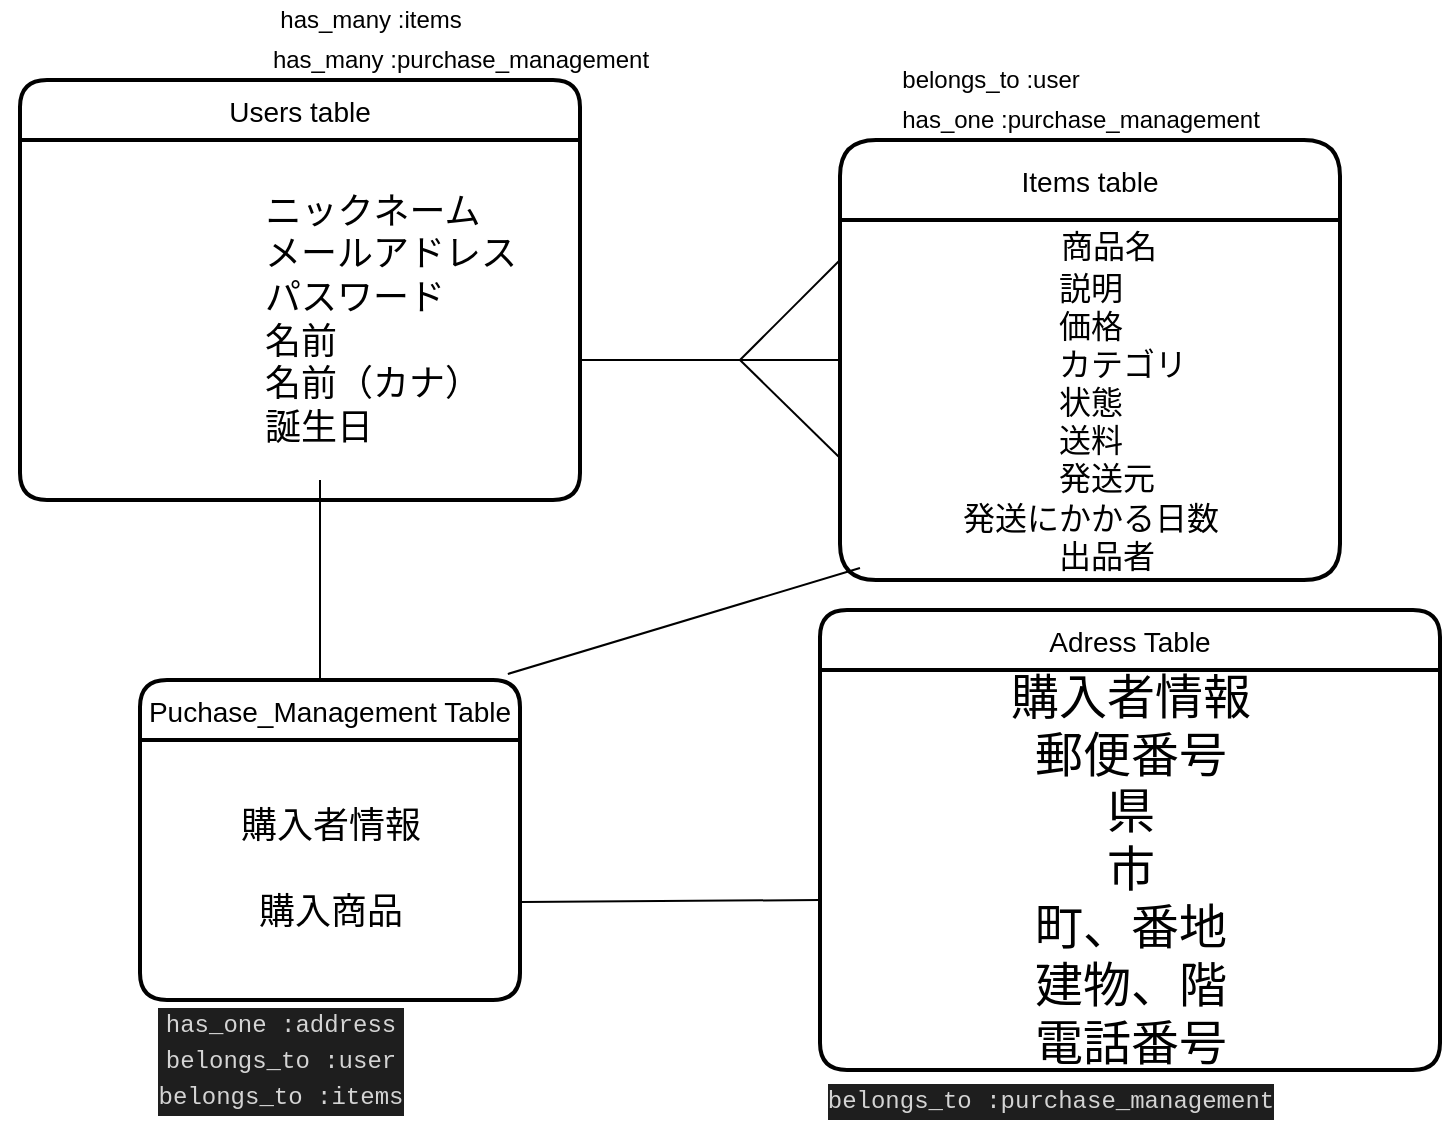 <mxfile>
    <diagram id="UqKcPkvTT9ZwCnCNFFZv" name="ページ1">
        <mxGraphModel dx="896" dy="580" grid="1" gridSize="10" guides="1" tooltips="1" connect="1" arrows="1" fold="1" page="1" pageScale="1" pageWidth="850" pageHeight="1100" math="0" shadow="0">
            <root>
                <mxCell id="0"/>
                <mxCell id="1" parent="0"/>
                <mxCell id="2" value="Users table" style="swimlane;childLayout=stackLayout;horizontal=1;startSize=30;horizontalStack=0;rounded=1;fontSize=14;fontStyle=0;strokeWidth=2;resizeParent=0;resizeLast=1;shadow=0;dashed=0;align=center;" vertex="1" parent="1">
                    <mxGeometry x="170" y="60" width="280" height="210" as="geometry"/>
                </mxCell>
                <mxCell id="5" value="&lt;font style=&quot;font-size: 18px&quot;&gt;　　　　ニックネーム&lt;br&gt;&lt;/font&gt;&lt;font style=&quot;font-size: 18px&quot;&gt;　　　　　メールアドレス&lt;br&gt;　　　パスワード&lt;br&gt;名前&lt;br&gt;　　　　名前（カナ）&lt;br&gt;　誕生日&lt;br&gt;&lt;/font&gt;" style="text;html=1;align=center;verticalAlign=middle;resizable=0;points=[];autosize=1;" vertex="1" parent="2">
                    <mxGeometry y="30" width="280" height="180" as="geometry"/>
                </mxCell>
                <mxCell id="18" value="Items table" style="swimlane;childLayout=stackLayout;horizontal=1;startSize=40;horizontalStack=0;rounded=1;fontSize=14;fontStyle=0;strokeWidth=2;resizeParent=0;resizeLast=1;shadow=0;dashed=0;align=center;" vertex="1" parent="1">
                    <mxGeometry x="580" y="90" width="250" height="220" as="geometry"/>
                </mxCell>
                <mxCell id="33" value="&lt;font style=&quot;font-size: 18px&quot;&gt;　&lt;/font&gt;&lt;font&gt;&lt;font size=&quot;3&quot;&gt;商品名&lt;br&gt;説明&lt;br&gt;価格&lt;br&gt;　　カテゴリ&lt;br&gt;状態&lt;br&gt;送料&lt;br&gt;　発送元&lt;br&gt;発送にかかる日数&lt;br&gt;　出品者&lt;/font&gt;&lt;br&gt;&lt;/font&gt;" style="text;html=1;align=center;verticalAlign=middle;resizable=0;points=[];autosize=1;" vertex="1" parent="18">
                    <mxGeometry y="40" width="250" height="180" as="geometry"/>
                </mxCell>
                <mxCell id="34" value="" style="line;strokeWidth=1;rotatable=0;dashed=0;labelPosition=right;align=left;verticalAlign=middle;spacingTop=0;spacingLeft=6;points=[];portConstraint=eastwest;" vertex="1" parent="1">
                    <mxGeometry x="450" y="195" width="130" height="10" as="geometry"/>
                </mxCell>
                <mxCell id="36" value="" style="endArrow=none;html=1;" edge="1" parent="1">
                    <mxGeometry width="50" height="50" relative="1" as="geometry">
                        <mxPoint x="530" y="200" as="sourcePoint"/>
                        <mxPoint x="580" y="150" as="targetPoint"/>
                        <Array as="points">
                            <mxPoint x="550" y="180"/>
                        </Array>
                    </mxGeometry>
                </mxCell>
                <mxCell id="38" value="" style="endArrow=none;html=1;exitX=-0.003;exitY=0.657;exitDx=0;exitDy=0;exitPerimeter=0;" edge="1" parent="1" source="33">
                    <mxGeometry width="50" height="50" relative="1" as="geometry">
                        <mxPoint x="480" y="250" as="sourcePoint"/>
                        <mxPoint x="530" y="200" as="targetPoint"/>
                    </mxGeometry>
                </mxCell>
                <mxCell id="39" value="has_many :items" style="text;html=1;align=center;verticalAlign=middle;resizable=0;points=[];autosize=1;" vertex="1" parent="1">
                    <mxGeometry x="160" y="20" width="370" height="20" as="geometry"/>
                </mxCell>
                <mxCell id="40" value="has_many :purchase_management" style="text;html=1;align=center;verticalAlign=middle;resizable=0;points=[];autosize=1;" vertex="1" parent="1">
                    <mxGeometry x="290" y="40" width="200" height="20" as="geometry"/>
                </mxCell>
                <mxCell id="41" value="belongs_to :user" style="text;html=1;align=center;verticalAlign=middle;resizable=0;points=[];autosize=1;" vertex="1" parent="1">
                    <mxGeometry x="605" y="50" width="100" height="20" as="geometry"/>
                </mxCell>
                <mxCell id="42" value="has_one :purchase_management" style="text;html=1;align=center;verticalAlign=middle;resizable=0;points=[];autosize=1;" vertex="1" parent="1">
                    <mxGeometry x="605" y="70" width="190" height="20" as="geometry"/>
                </mxCell>
                <mxCell id="43" value="Adress Table" style="swimlane;childLayout=stackLayout;horizontal=1;startSize=30;horizontalStack=0;rounded=1;fontSize=14;fontStyle=0;strokeWidth=2;resizeParent=0;resizeLast=1;shadow=0;dashed=0;align=center;" vertex="1" parent="1">
                    <mxGeometry x="570" y="325" width="310" height="230" as="geometry">
                        <mxRectangle x="70" y="380" width="120" height="30" as="alternateBounds"/>
                    </mxGeometry>
                </mxCell>
                <mxCell id="46" value="&lt;font style=&quot;font-size: 24px&quot;&gt;購入者情報&lt;br&gt;郵便番号&lt;br&gt;県&lt;br&gt;市&lt;br&gt;町、番地&lt;br&gt;建物、階&lt;br&gt;電話番号&lt;/font&gt;" style="text;html=1;align=center;verticalAlign=middle;resizable=0;points=[];autosize=1;" vertex="1" parent="43">
                    <mxGeometry y="30" width="310" height="200" as="geometry"/>
                </mxCell>
                <mxCell id="47" value="Puchase_Management Table" style="swimlane;childLayout=stackLayout;horizontal=1;startSize=30;horizontalStack=0;rounded=1;fontSize=14;fontStyle=0;strokeWidth=2;resizeParent=0;resizeLast=1;shadow=0;dashed=0;align=center;" vertex="1" parent="1">
                    <mxGeometry x="230" y="360" width="190" height="160" as="geometry"/>
                </mxCell>
                <mxCell id="50" value="&lt;font style=&quot;font-size: 18px&quot;&gt;購入者情報&lt;br&gt;&lt;br&gt;購入商品&lt;/font&gt;" style="text;html=1;align=center;verticalAlign=middle;resizable=0;points=[];autosize=1;" vertex="1" parent="47">
                    <mxGeometry y="30" width="190" height="130" as="geometry"/>
                </mxCell>
                <mxCell id="53" value="&lt;div style=&quot;color: rgb(212 , 212 , 212) ; background-color: rgb(30 , 30 , 30) ; font-family: &amp;#34;menlo&amp;#34; , &amp;#34;monaco&amp;#34; , &amp;#34;courier new&amp;#34; , monospace ; line-height: 18px&quot;&gt;&lt;div&gt;has_one :address&lt;/div&gt;&lt;div&gt;belongs_to :user&lt;/div&gt;&lt;div&gt;belongs_to :items&lt;/div&gt;&lt;/div&gt;" style="text;html=1;align=center;verticalAlign=middle;resizable=0;points=[];autosize=1;" vertex="1" parent="1">
                    <mxGeometry x="230" y="520" width="140" height="60" as="geometry"/>
                </mxCell>
                <mxCell id="65" value="" style="endArrow=none;html=1;rounded=0;exitX=1.005;exitY=0.623;exitDx=0;exitDy=0;exitPerimeter=0;" edge="1" parent="1" source="50">
                    <mxGeometry relative="1" as="geometry">
                        <mxPoint x="440" y="470" as="sourcePoint"/>
                        <mxPoint x="570" y="470" as="targetPoint"/>
                    </mxGeometry>
                </mxCell>
                <mxCell id="69" value="" style="endArrow=none;html=1;" edge="1" parent="1">
                    <mxGeometry width="50" height="50" relative="1" as="geometry">
                        <mxPoint x="320" y="360" as="sourcePoint"/>
                        <mxPoint x="320" y="260" as="targetPoint"/>
                    </mxGeometry>
                </mxCell>
                <mxCell id="70" value="" style="endArrow=none;html=1;exitX=0.968;exitY=-0.019;exitDx=0;exitDy=0;exitPerimeter=0;" edge="1" parent="1" source="47">
                    <mxGeometry width="50" height="50" relative="1" as="geometry">
                        <mxPoint x="480" y="330" as="sourcePoint"/>
                        <mxPoint x="590" y="304" as="targetPoint"/>
                    </mxGeometry>
                </mxCell>
                <mxCell id="66" value="&lt;div style=&quot;color: rgb(212 , 212 , 212) ; background-color: rgb(30 , 30 , 30) ; font-family: &amp;#34;menlo&amp;#34; , &amp;#34;monaco&amp;#34; , &amp;#34;courier new&amp;#34; , monospace ; line-height: 18px&quot;&gt;belongs_to :purchase_management&lt;/div&gt;" style="text;html=1;align=center;verticalAlign=middle;resizable=0;points=[];autosize=1;" vertex="1" parent="1">
                    <mxGeometry x="530" y="570" width="310" as="geometry"/>
                </mxCell>
            </root>
        </mxGraphModel>
    </diagram>
</mxfile>